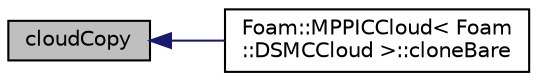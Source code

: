 digraph "cloudCopy"
{
  bgcolor="transparent";
  edge [fontname="Helvetica",fontsize="10",labelfontname="Helvetica",labelfontsize="10"];
  node [fontname="Helvetica",fontsize="10",shape=record];
  rankdir="LR";
  Node16 [label="cloudCopy",height=0.2,width=0.4,color="black", fillcolor="grey75", style="filled", fontcolor="black"];
  Node16 -> Node17 [dir="back",color="midnightblue",fontsize="10",style="solid",fontname="Helvetica"];
  Node17 [label="Foam::MPPICCloud\< Foam\l::DSMCCloud \>::cloneBare",height=0.2,width=0.4,color="black",URL="$a24929.html#a519c85b79b984c70934c244a934588ca",tooltip="Construct and return bare clone based on (this) with new name. "];
}
